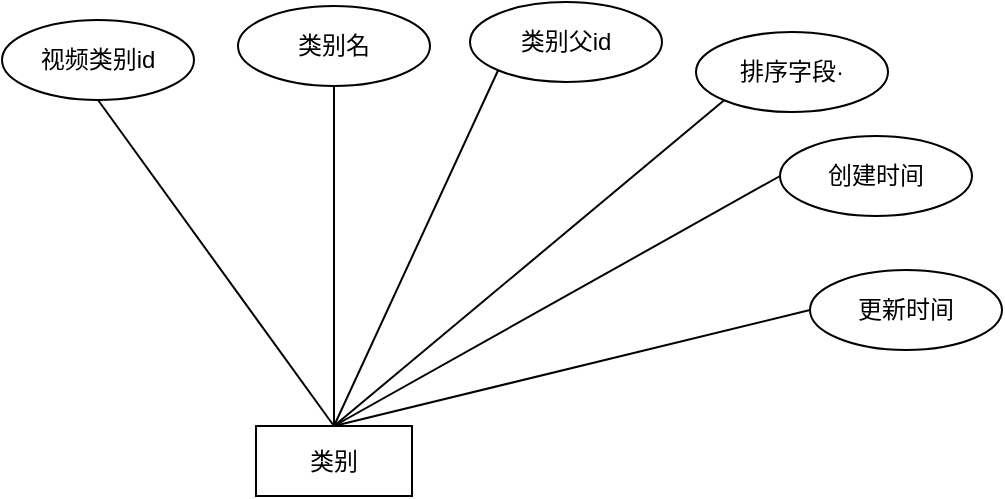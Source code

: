 <mxfile version="21.2.9" type="github">
  <diagram name="第 1 页" id="BElo7om5jGGbFj0Af3AL">
    <mxGraphModel dx="1393" dy="587" grid="0" gridSize="10" guides="1" tooltips="1" connect="1" arrows="1" fold="1" page="0" pageScale="1" pageWidth="827" pageHeight="1169" math="0" shadow="0">
      <root>
        <mxCell id="0" />
        <mxCell id="1" parent="0" />
        <mxCell id="bVco4FqVIC_qduRgnc7y-1" value="类别" style="rounded=0;whiteSpace=wrap;html=1;" vertex="1" parent="1">
          <mxGeometry x="86" y="256" width="78" height="35" as="geometry" />
        </mxCell>
        <mxCell id="bVco4FqVIC_qduRgnc7y-2" value="视频类别id" style="ellipse;whiteSpace=wrap;html=1;" vertex="1" parent="1">
          <mxGeometry x="-41" y="53" width="96" height="40" as="geometry" />
        </mxCell>
        <mxCell id="bVco4FqVIC_qduRgnc7y-4" value="类别父id" style="ellipse;whiteSpace=wrap;html=1;" vertex="1" parent="1">
          <mxGeometry x="193" y="44" width="96" height="40" as="geometry" />
        </mxCell>
        <mxCell id="bVco4FqVIC_qduRgnc7y-5" value="排序字段·" style="ellipse;whiteSpace=wrap;html=1;" vertex="1" parent="1">
          <mxGeometry x="306" y="59" width="96" height="40" as="geometry" />
        </mxCell>
        <mxCell id="bVco4FqVIC_qduRgnc7y-6" value="更新时间" style="ellipse;whiteSpace=wrap;html=1;" vertex="1" parent="1">
          <mxGeometry x="363" y="178" width="96" height="40" as="geometry" />
        </mxCell>
        <mxCell id="bVco4FqVIC_qduRgnc7y-7" value="创建时间" style="ellipse;whiteSpace=wrap;html=1;" vertex="1" parent="1">
          <mxGeometry x="348" y="111" width="96" height="40" as="geometry" />
        </mxCell>
        <mxCell id="bVco4FqVIC_qduRgnc7y-22" value="" style="endArrow=none;html=1;rounded=0;exitX=0.5;exitY=0;exitDx=0;exitDy=0;entryX=0;entryY=1;entryDx=0;entryDy=0;" edge="1" parent="1" source="bVco4FqVIC_qduRgnc7y-1" target="bVco4FqVIC_qduRgnc7y-4">
          <mxGeometry width="50" height="50" relative="1" as="geometry">
            <mxPoint x="-8" y="379" as="sourcePoint" />
            <mxPoint x="42" y="329" as="targetPoint" />
          </mxGeometry>
        </mxCell>
        <mxCell id="bVco4FqVIC_qduRgnc7y-23" value="" style="endArrow=none;html=1;rounded=0;exitX=0.5;exitY=0;exitDx=0;exitDy=0;entryX=0;entryY=1;entryDx=0;entryDy=0;" edge="1" parent="1" source="bVco4FqVIC_qduRgnc7y-1" target="bVco4FqVIC_qduRgnc7y-5">
          <mxGeometry width="50" height="50" relative="1" as="geometry">
            <mxPoint x="-51" y="418" as="sourcePoint" />
            <mxPoint x="-1" y="368" as="targetPoint" />
          </mxGeometry>
        </mxCell>
        <mxCell id="bVco4FqVIC_qduRgnc7y-24" value="" style="endArrow=none;html=1;rounded=0;exitX=0.5;exitY=0;exitDx=0;exitDy=0;entryX=0;entryY=0.5;entryDx=0;entryDy=0;" edge="1" parent="1" source="bVco4FqVIC_qduRgnc7y-1" target="bVco4FqVIC_qduRgnc7y-6">
          <mxGeometry width="50" height="50" relative="1" as="geometry">
            <mxPoint x="-27" y="398" as="sourcePoint" />
            <mxPoint x="23" y="348" as="targetPoint" />
          </mxGeometry>
        </mxCell>
        <mxCell id="bVco4FqVIC_qduRgnc7y-29" value="" style="endArrow=none;html=1;rounded=0;exitX=0.5;exitY=0;exitDx=0;exitDy=0;entryX=0.5;entryY=1;entryDx=0;entryDy=0;" edge="1" parent="1" source="bVco4FqVIC_qduRgnc7y-1" target="bVco4FqVIC_qduRgnc7y-2">
          <mxGeometry width="50" height="50" relative="1" as="geometry">
            <mxPoint x="-57" y="438" as="sourcePoint" />
            <mxPoint x="-7" y="388" as="targetPoint" />
          </mxGeometry>
        </mxCell>
        <mxCell id="bVco4FqVIC_qduRgnc7y-33" value="" style="endArrow=none;html=1;rounded=0;entryX=0.5;entryY=0;entryDx=0;entryDy=0;exitX=0;exitY=0.5;exitDx=0;exitDy=0;" edge="1" parent="1" source="bVco4FqVIC_qduRgnc7y-7" target="bVco4FqVIC_qduRgnc7y-1">
          <mxGeometry width="50" height="50" relative="1" as="geometry">
            <mxPoint x="-136" y="421" as="sourcePoint" />
            <mxPoint x="-86" y="371" as="targetPoint" />
          </mxGeometry>
        </mxCell>
        <mxCell id="bVco4FqVIC_qduRgnc7y-39" value="类别名" style="ellipse;whiteSpace=wrap;html=1;" vertex="1" parent="1">
          <mxGeometry x="77" y="46" width="96" height="40" as="geometry" />
        </mxCell>
        <mxCell id="bVco4FqVIC_qduRgnc7y-42" value="" style="endArrow=none;html=1;rounded=0;exitX=0.5;exitY=0;exitDx=0;exitDy=0;entryX=0.5;entryY=1;entryDx=0;entryDy=0;" edge="1" parent="1" source="bVco4FqVIC_qduRgnc7y-1" target="bVco4FqVIC_qduRgnc7y-39">
          <mxGeometry width="50" height="50" relative="1" as="geometry">
            <mxPoint x="81" y="104" as="sourcePoint" />
            <mxPoint x="131" y="54" as="targetPoint" />
          </mxGeometry>
        </mxCell>
      </root>
    </mxGraphModel>
  </diagram>
</mxfile>
